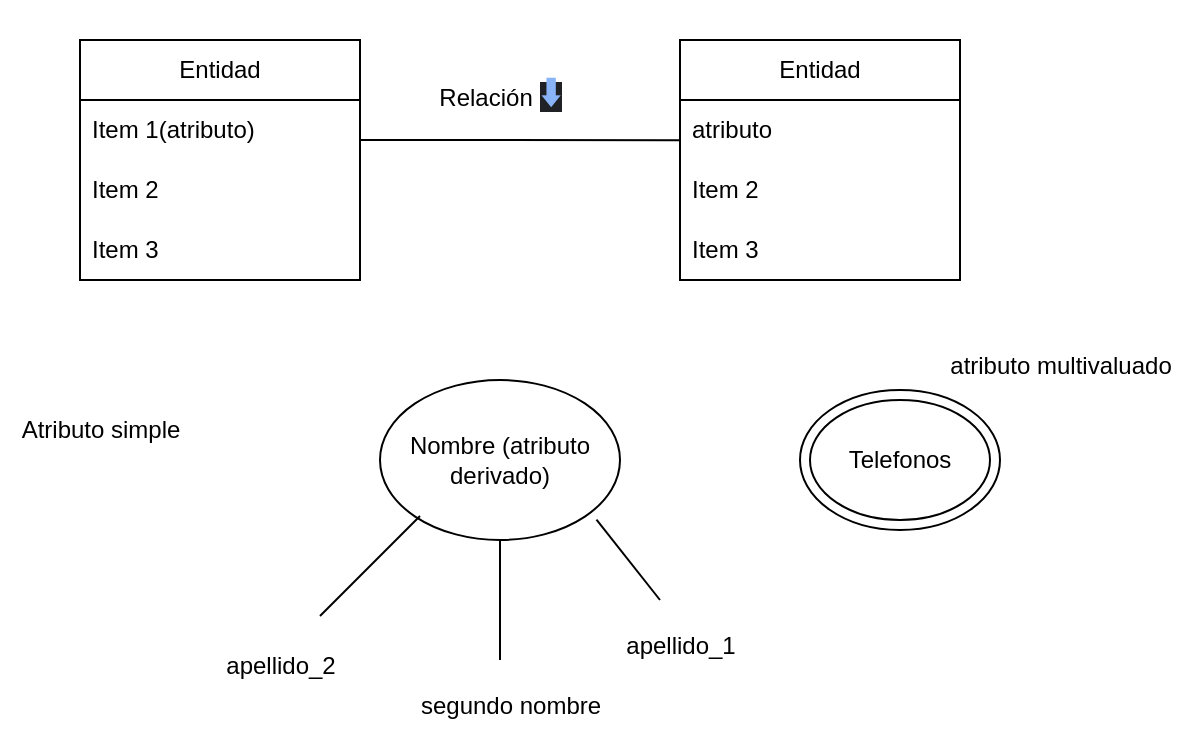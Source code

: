 <mxfile version="21.4.0" type="github">
  <diagram name="Página-1" id="3J-9o4IEl47QUGnqn3_l">
    <mxGraphModel dx="768" dy="403" grid="1" gridSize="10" guides="1" tooltips="1" connect="1" arrows="1" fold="1" page="1" pageScale="1" pageWidth="827" pageHeight="1169" math="0" shadow="0">
      <root>
        <mxCell id="0" />
        <mxCell id="1" parent="0" />
        <mxCell id="MPS-d_zFgnI81fA_pEZz-3" value="Entidad" style="swimlane;fontStyle=0;childLayout=stackLayout;horizontal=1;startSize=30;horizontalStack=0;resizeParent=1;resizeParentMax=0;resizeLast=0;collapsible=1;marginBottom=0;whiteSpace=wrap;html=1;" vertex="1" parent="1">
          <mxGeometry x="100" y="160" width="140" height="120" as="geometry" />
        </mxCell>
        <mxCell id="MPS-d_zFgnI81fA_pEZz-4" value="Item 1(atributo)" style="text;strokeColor=none;fillColor=none;align=left;verticalAlign=middle;spacingLeft=4;spacingRight=4;overflow=hidden;points=[[0,0.5],[1,0.5]];portConstraint=eastwest;rotatable=0;whiteSpace=wrap;html=1;" vertex="1" parent="MPS-d_zFgnI81fA_pEZz-3">
          <mxGeometry y="30" width="140" height="30" as="geometry" />
        </mxCell>
        <mxCell id="MPS-d_zFgnI81fA_pEZz-5" value="Item 2" style="text;strokeColor=none;fillColor=none;align=left;verticalAlign=middle;spacingLeft=4;spacingRight=4;overflow=hidden;points=[[0,0.5],[1,0.5]];portConstraint=eastwest;rotatable=0;whiteSpace=wrap;html=1;" vertex="1" parent="MPS-d_zFgnI81fA_pEZz-3">
          <mxGeometry y="60" width="140" height="30" as="geometry" />
        </mxCell>
        <mxCell id="MPS-d_zFgnI81fA_pEZz-6" value="Item 3" style="text;strokeColor=none;fillColor=none;align=left;verticalAlign=middle;spacingLeft=4;spacingRight=4;overflow=hidden;points=[[0,0.5],[1,0.5]];portConstraint=eastwest;rotatable=0;whiteSpace=wrap;html=1;" vertex="1" parent="MPS-d_zFgnI81fA_pEZz-3">
          <mxGeometry y="90" width="140" height="30" as="geometry" />
        </mxCell>
        <mxCell id="MPS-d_zFgnI81fA_pEZz-7" value="Entidad" style="swimlane;fontStyle=0;childLayout=stackLayout;horizontal=1;startSize=30;horizontalStack=0;resizeParent=1;resizeParentMax=0;resizeLast=0;collapsible=1;marginBottom=0;whiteSpace=wrap;html=1;" vertex="1" parent="1">
          <mxGeometry x="400" y="160" width="140" height="120" as="geometry" />
        </mxCell>
        <mxCell id="MPS-d_zFgnI81fA_pEZz-8" value="atributo" style="text;strokeColor=none;fillColor=none;align=left;verticalAlign=middle;spacingLeft=4;spacingRight=4;overflow=hidden;points=[[0,0.5],[1,0.5]];portConstraint=eastwest;rotatable=0;whiteSpace=wrap;html=1;" vertex="1" parent="MPS-d_zFgnI81fA_pEZz-7">
          <mxGeometry y="30" width="140" height="30" as="geometry" />
        </mxCell>
        <mxCell id="MPS-d_zFgnI81fA_pEZz-9" value="Item 2" style="text;strokeColor=none;fillColor=none;align=left;verticalAlign=middle;spacingLeft=4;spacingRight=4;overflow=hidden;points=[[0,0.5],[1,0.5]];portConstraint=eastwest;rotatable=0;whiteSpace=wrap;html=1;" vertex="1" parent="MPS-d_zFgnI81fA_pEZz-7">
          <mxGeometry y="60" width="140" height="30" as="geometry" />
        </mxCell>
        <mxCell id="MPS-d_zFgnI81fA_pEZz-10" value="Item 3" style="text;strokeColor=none;fillColor=none;align=left;verticalAlign=middle;spacingLeft=4;spacingRight=4;overflow=hidden;points=[[0,0.5],[1,0.5]];portConstraint=eastwest;rotatable=0;whiteSpace=wrap;html=1;" vertex="1" parent="MPS-d_zFgnI81fA_pEZz-7">
          <mxGeometry y="90" width="140" height="30" as="geometry" />
        </mxCell>
        <mxCell id="MPS-d_zFgnI81fA_pEZz-11" value="" style="endArrow=none;html=1;rounded=0;entryX=0.002;entryY=0.67;entryDx=0;entryDy=0;entryPerimeter=0;" edge="1" parent="1" target="MPS-d_zFgnI81fA_pEZz-8">
          <mxGeometry width="50" height="50" relative="1" as="geometry">
            <mxPoint x="240" y="210" as="sourcePoint" />
            <mxPoint x="340" y="220" as="targetPoint" />
          </mxGeometry>
        </mxCell>
        <mxCell id="MPS-d_zFgnI81fA_pEZz-12" value="Relación&amp;nbsp;&lt;a style=&quot;color: rgb(138, 180, 248); -webkit-tap-highlight-color: rgba(255, 255, 255, 0.1); outline: 0px; font-family: arial, sans-serif; font-size: small; text-align: left; background-color: rgb(32, 33, 36);&quot; data-ved=&quot;2ahUKEwiLgaL-psv_AhWdqpUCHR6rAb4QFnoECBIQAQ&quot; data-usg=&quot;AOvVaw0KDji20ub7-Oo4NhmWxZ44&quot; data-jsarwt=&quot;1&quot; href=&quot;https://emojiterra.com/es/flecha-hacia-abajo/&quot;&gt;&lt;h3 style=&quot;font-weight: 400; margin: 18px 0px 3px; padding: 5px 0px 0px; font-size: 20px; line-height: 1.3; display: inline-block;&quot; class=&quot;LC20lb MBeuO DKV0Md&quot;&gt;⬇️&lt;/h3&gt;&lt;/a&gt;" style="text;html=1;align=center;verticalAlign=middle;resizable=0;points=[];autosize=1;strokeColor=none;fillColor=none;" vertex="1" parent="1">
          <mxGeometry x="260" y="140" width="100" height="70" as="geometry" />
        </mxCell>
        <mxCell id="MPS-d_zFgnI81fA_pEZz-13" value="Atributo simple" style="text;html=1;align=center;verticalAlign=middle;resizable=0;points=[];autosize=1;strokeColor=none;fillColor=none;" vertex="1" parent="1">
          <mxGeometry x="60" y="340" width="100" height="30" as="geometry" />
        </mxCell>
        <mxCell id="MPS-d_zFgnI81fA_pEZz-14" value="Nombre (atributo derivado)" style="ellipse;whiteSpace=wrap;html=1;" vertex="1" parent="1">
          <mxGeometry x="250" y="330" width="120" height="80" as="geometry" />
        </mxCell>
        <mxCell id="MPS-d_zFgnI81fA_pEZz-16" value="" style="endArrow=none;html=1;rounded=0;entryX=0.902;entryY=0.872;entryDx=0;entryDy=0;entryPerimeter=0;" edge="1" parent="1" target="MPS-d_zFgnI81fA_pEZz-14">
          <mxGeometry width="50" height="50" relative="1" as="geometry">
            <mxPoint x="390" y="440" as="sourcePoint" />
            <mxPoint x="430" y="410" as="targetPoint" />
          </mxGeometry>
        </mxCell>
        <mxCell id="MPS-d_zFgnI81fA_pEZz-17" value="" style="endArrow=none;html=1;rounded=0;" edge="1" parent="1">
          <mxGeometry width="50" height="50" relative="1" as="geometry">
            <mxPoint x="220" y="448" as="sourcePoint" />
            <mxPoint x="270" y="398" as="targetPoint" />
          </mxGeometry>
        </mxCell>
        <mxCell id="MPS-d_zFgnI81fA_pEZz-18" value="apellido_1" style="text;html=1;align=center;verticalAlign=middle;resizable=0;points=[];autosize=1;strokeColor=none;fillColor=none;" vertex="1" parent="1">
          <mxGeometry x="360" y="448" width="80" height="30" as="geometry" />
        </mxCell>
        <mxCell id="MPS-d_zFgnI81fA_pEZz-19" value="apellido_2" style="text;html=1;align=center;verticalAlign=middle;resizable=0;points=[];autosize=1;strokeColor=none;fillColor=none;" vertex="1" parent="1">
          <mxGeometry x="160" y="458" width="80" height="30" as="geometry" />
        </mxCell>
        <mxCell id="MPS-d_zFgnI81fA_pEZz-20" value="" style="endArrow=none;html=1;rounded=0;entryX=0.5;entryY=1;entryDx=0;entryDy=0;" edge="1" parent="1" target="MPS-d_zFgnI81fA_pEZz-14">
          <mxGeometry width="50" height="50" relative="1" as="geometry">
            <mxPoint x="310" y="470" as="sourcePoint" />
            <mxPoint x="340" y="340" as="targetPoint" />
          </mxGeometry>
        </mxCell>
        <mxCell id="MPS-d_zFgnI81fA_pEZz-22" value="segundo nombre" style="text;html=1;align=center;verticalAlign=middle;resizable=0;points=[];autosize=1;strokeColor=none;fillColor=none;" vertex="1" parent="1">
          <mxGeometry x="260" y="478" width="110" height="30" as="geometry" />
        </mxCell>
        <mxCell id="MPS-d_zFgnI81fA_pEZz-25" value="" style="ellipse;whiteSpace=wrap;html=1;" vertex="1" parent="1">
          <mxGeometry x="460" y="335" width="100" height="70" as="geometry" />
        </mxCell>
        <mxCell id="MPS-d_zFgnI81fA_pEZz-23" value="Telefonos" style="ellipse;whiteSpace=wrap;html=1;" vertex="1" parent="1">
          <mxGeometry x="465" y="340" width="90" height="60" as="geometry" />
        </mxCell>
        <mxCell id="MPS-d_zFgnI81fA_pEZz-26" value="atributo multivaluado" style="text;html=1;align=center;verticalAlign=middle;resizable=0;points=[];autosize=1;strokeColor=none;fillColor=none;" vertex="1" parent="1">
          <mxGeometry x="525" y="308" width="130" height="30" as="geometry" />
        </mxCell>
      </root>
    </mxGraphModel>
  </diagram>
</mxfile>
